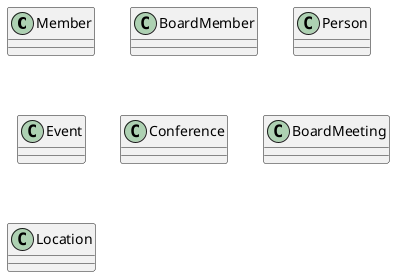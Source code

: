 @startuml

    class Member {

    }
    class BoardMember {

        }
    class Person {

            }
    class Event {

        }
    class Conference {

        }
    class BoardMeeting {

        }
    class Location {

        }

@enduml